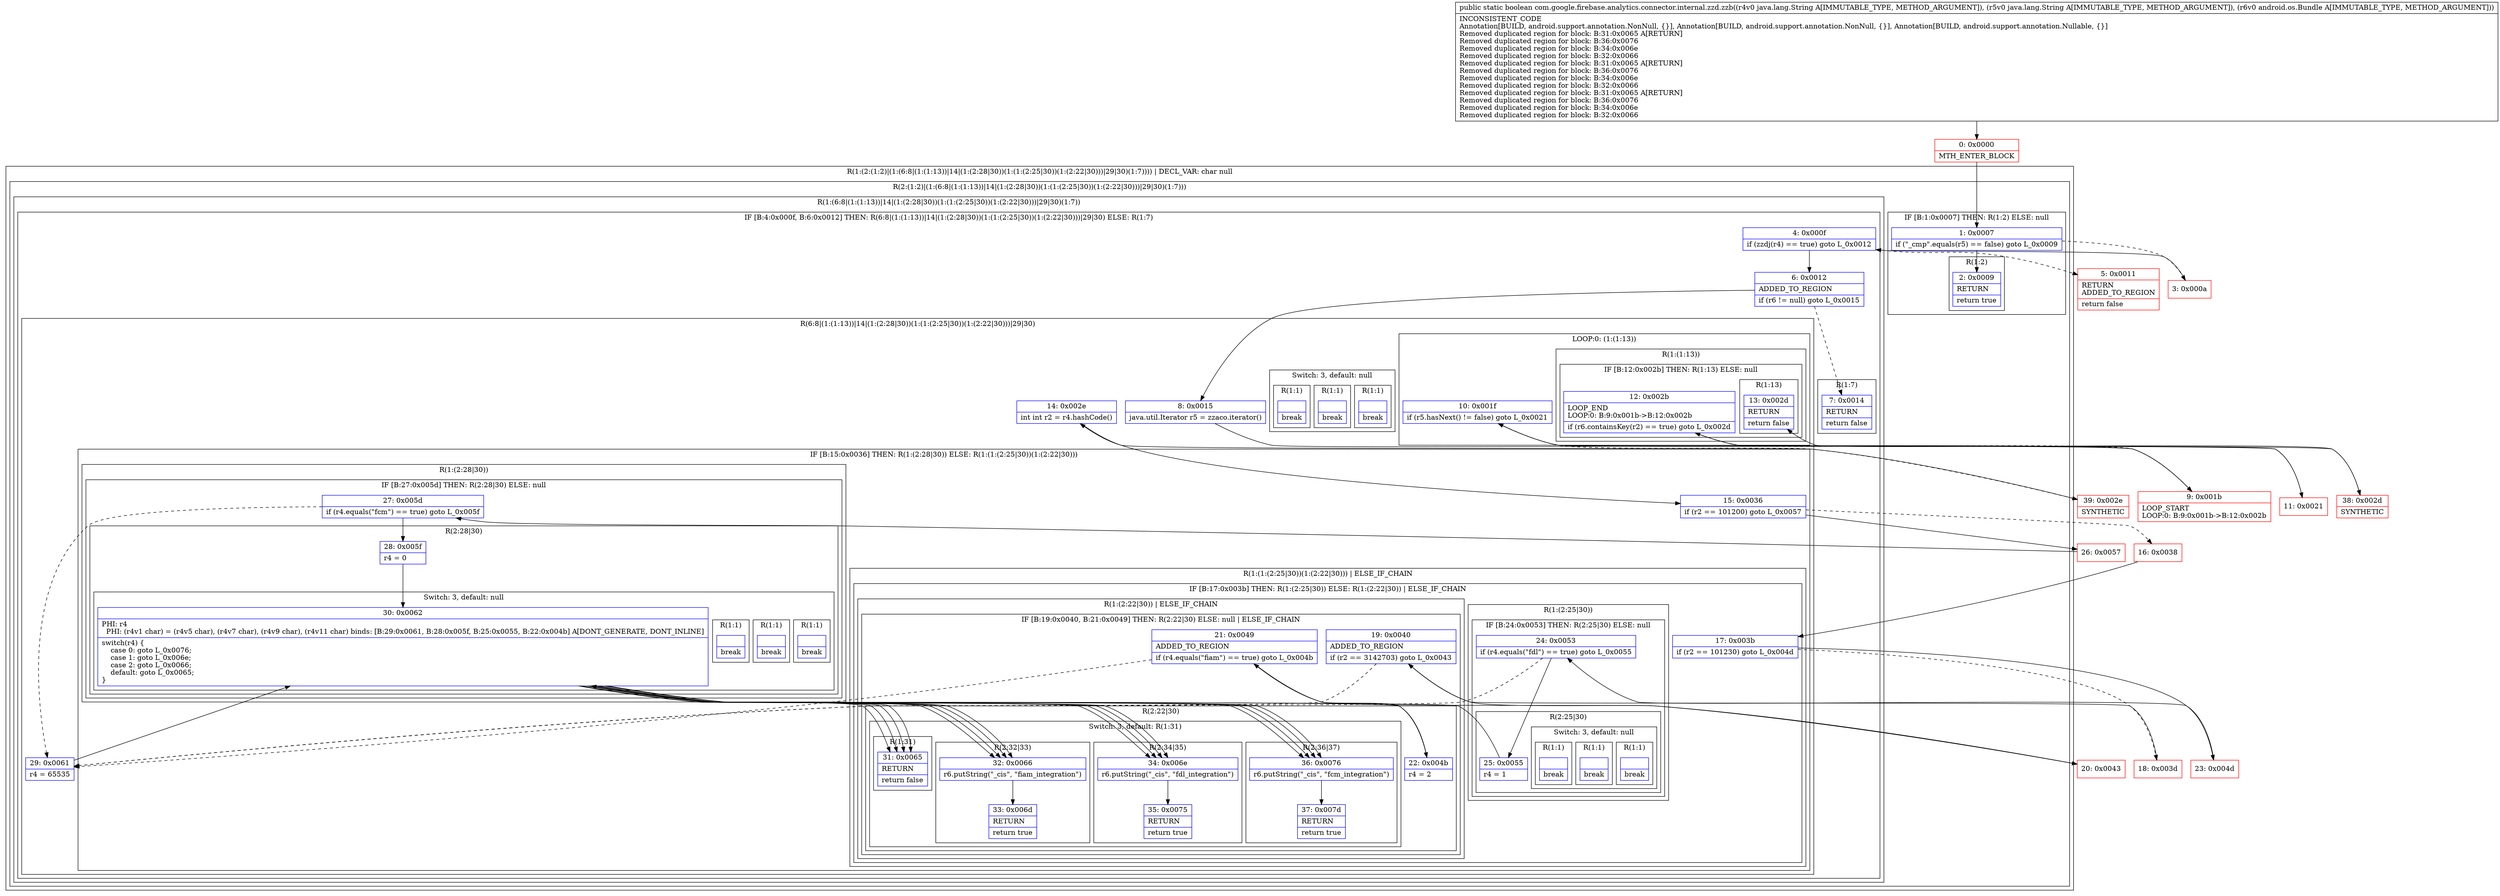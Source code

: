 digraph "CFG forcom.google.firebase.analytics.connector.internal.zzd.zzb(Ljava\/lang\/String;Ljava\/lang\/String;Landroid\/os\/Bundle;)Z" {
subgraph cluster_Region_857731950 {
label = "R(1:(2:(1:2)|(1:(6:8|(1:(1:13))|14|(1:(2:28|30))(1:(1:(2:25|30))(1:(2:22|30)))|29|30)(1:7)))) | DECL_VAR: char null\l";
node [shape=record,color=blue];
subgraph cluster_Region_677138859 {
label = "R(2:(1:2)|(1:(6:8|(1:(1:13))|14|(1:(2:28|30))(1:(1:(2:25|30))(1:(2:22|30)))|29|30)(1:7)))";
node [shape=record,color=blue];
subgraph cluster_IfRegion_314546785 {
label = "IF [B:1:0x0007] THEN: R(1:2) ELSE: null";
node [shape=record,color=blue];
Node_1 [shape=record,label="{1\:\ 0x0007|if (\"_cmp\".equals(r5) == false) goto L_0x0009\l}"];
subgraph cluster_Region_1712727632 {
label = "R(1:2)";
node [shape=record,color=blue];
Node_2 [shape=record,label="{2\:\ 0x0009|RETURN\l|return true\l}"];
}
}
subgraph cluster_Region_719203711 {
label = "R(1:(6:8|(1:(1:13))|14|(1:(2:28|30))(1:(1:(2:25|30))(1:(2:22|30)))|29|30)(1:7))";
node [shape=record,color=blue];
subgraph cluster_IfRegion_1615196294 {
label = "IF [B:4:0x000f, B:6:0x0012] THEN: R(6:8|(1:(1:13))|14|(1:(2:28|30))(1:(1:(2:25|30))(1:(2:22|30)))|29|30) ELSE: R(1:7)";
node [shape=record,color=blue];
Node_4 [shape=record,label="{4\:\ 0x000f|if (zzdj(r4) == true) goto L_0x0012\l}"];
Node_6 [shape=record,label="{6\:\ 0x0012|ADDED_TO_REGION\l|if (r6 != null) goto L_0x0015\l}"];
subgraph cluster_Region_649465256 {
label = "R(6:8|(1:(1:13))|14|(1:(2:28|30))(1:(1:(2:25|30))(1:(2:22|30)))|29|30)";
node [shape=record,color=blue];
Node_8 [shape=record,label="{8\:\ 0x0015|java.util.Iterator r5 = zzaco.iterator()\l}"];
subgraph cluster_LoopRegion_247923325 {
label = "LOOP:0: (1:(1:13))";
node [shape=record,color=blue];
Node_10 [shape=record,label="{10\:\ 0x001f|if (r5.hasNext() != false) goto L_0x0021\l}"];
subgraph cluster_Region_1496617299 {
label = "R(1:(1:13))";
node [shape=record,color=blue];
subgraph cluster_IfRegion_39516895 {
label = "IF [B:12:0x002b] THEN: R(1:13) ELSE: null";
node [shape=record,color=blue];
Node_12 [shape=record,label="{12\:\ 0x002b|LOOP_END\lLOOP:0: B:9:0x001b\-\>B:12:0x002b\l|if (r6.containsKey(r2) == true) goto L_0x002d\l}"];
subgraph cluster_Region_1305799634 {
label = "R(1:13)";
node [shape=record,color=blue];
Node_13 [shape=record,label="{13\:\ 0x002d|RETURN\l|return false\l}"];
}
}
}
}
Node_14 [shape=record,label="{14\:\ 0x002e|int int r2 = r4.hashCode()\l}"];
subgraph cluster_IfRegion_1323136651 {
label = "IF [B:15:0x0036] THEN: R(1:(2:28|30)) ELSE: R(1:(1:(2:25|30))(1:(2:22|30)))";
node [shape=record,color=blue];
Node_15 [shape=record,label="{15\:\ 0x0036|if (r2 == 101200) goto L_0x0057\l}"];
subgraph cluster_Region_2075577599 {
label = "R(1:(2:28|30))";
node [shape=record,color=blue];
subgraph cluster_IfRegion_116749523 {
label = "IF [B:27:0x005d] THEN: R(2:28|30) ELSE: null";
node [shape=record,color=blue];
Node_27 [shape=record,label="{27\:\ 0x005d|if (r4.equals(\"fcm\") == true) goto L_0x005f\l}"];
subgraph cluster_Region_1042392657 {
label = "R(2:28|30)";
node [shape=record,color=blue];
Node_28 [shape=record,label="{28\:\ 0x005f|r4 = 0\l}"];
subgraph cluster_SwitchRegion_1395452624 {
label = "Switch: 3, default: null";
node [shape=record,color=blue];
Node_30 [shape=record,label="{30\:\ 0x0062|PHI: r4 \l  PHI: (r4v1 char) = (r4v5 char), (r4v7 char), (r4v9 char), (r4v11 char) binds: [B:29:0x0061, B:28:0x005f, B:25:0x0055, B:22:0x004b] A[DONT_GENERATE, DONT_INLINE]\l|switch(r4) \{\l    case 0: goto L_0x0076;\l    case 1: goto L_0x006e;\l    case 2: goto L_0x0066;\l    default: goto L_0x0065;\l\}\l}"];
subgraph cluster_Region_969670940 {
label = "R(1:1)";
node [shape=record,color=blue];
Node_InsnContainer_1959850990 [shape=record,label="{|break\l}"];
}
subgraph cluster_Region_1504592459 {
label = "R(1:1)";
node [shape=record,color=blue];
Node_InsnContainer_1835030980 [shape=record,label="{|break\l}"];
}
subgraph cluster_Region_880632213 {
label = "R(1:1)";
node [shape=record,color=blue];
Node_InsnContainer_1203874679 [shape=record,label="{|break\l}"];
}
}
}
}
}
subgraph cluster_Region_1817581022 {
label = "R(1:(1:(2:25|30))(1:(2:22|30))) | ELSE_IF_CHAIN\l";
node [shape=record,color=blue];
subgraph cluster_IfRegion_1360554779 {
label = "IF [B:17:0x003b] THEN: R(1:(2:25|30)) ELSE: R(1:(2:22|30)) | ELSE_IF_CHAIN\l";
node [shape=record,color=blue];
Node_17 [shape=record,label="{17\:\ 0x003b|if (r2 == 101230) goto L_0x004d\l}"];
subgraph cluster_Region_51896297 {
label = "R(1:(2:25|30))";
node [shape=record,color=blue];
subgraph cluster_IfRegion_1555654615 {
label = "IF [B:24:0x0053] THEN: R(2:25|30) ELSE: null";
node [shape=record,color=blue];
Node_24 [shape=record,label="{24\:\ 0x0053|if (r4.equals(\"fdl\") == true) goto L_0x0055\l}"];
subgraph cluster_Region_468579888 {
label = "R(2:25|30)";
node [shape=record,color=blue];
Node_25 [shape=record,label="{25\:\ 0x0055|r4 = 1\l}"];
subgraph cluster_SwitchRegion_384431396 {
label = "Switch: 3, default: null";
node [shape=record,color=blue];
Node_30 [shape=record,label="{30\:\ 0x0062|PHI: r4 \l  PHI: (r4v1 char) = (r4v5 char), (r4v7 char), (r4v9 char), (r4v11 char) binds: [B:29:0x0061, B:28:0x005f, B:25:0x0055, B:22:0x004b] A[DONT_GENERATE, DONT_INLINE]\l|switch(r4) \{\l    case 0: goto L_0x0076;\l    case 1: goto L_0x006e;\l    case 2: goto L_0x0066;\l    default: goto L_0x0065;\l\}\l}"];
subgraph cluster_Region_1246620354 {
label = "R(1:1)";
node [shape=record,color=blue];
Node_InsnContainer_1998101749 [shape=record,label="{|break\l}"];
}
subgraph cluster_Region_1619581470 {
label = "R(1:1)";
node [shape=record,color=blue];
Node_InsnContainer_965825534 [shape=record,label="{|break\l}"];
}
subgraph cluster_Region_481273332 {
label = "R(1:1)";
node [shape=record,color=blue];
Node_InsnContainer_795049376 [shape=record,label="{|break\l}"];
}
}
}
}
}
subgraph cluster_Region_161290872 {
label = "R(1:(2:22|30)) | ELSE_IF_CHAIN\l";
node [shape=record,color=blue];
subgraph cluster_IfRegion_686564777 {
label = "IF [B:19:0x0040, B:21:0x0049] THEN: R(2:22|30) ELSE: null | ELSE_IF_CHAIN\l";
node [shape=record,color=blue];
Node_19 [shape=record,label="{19\:\ 0x0040|ADDED_TO_REGION\l|if (r2 == 3142703) goto L_0x0043\l}"];
Node_21 [shape=record,label="{21\:\ 0x0049|ADDED_TO_REGION\l|if (r4.equals(\"fiam\") == true) goto L_0x004b\l}"];
subgraph cluster_Region_155125477 {
label = "R(2:22|30)";
node [shape=record,color=blue];
Node_22 [shape=record,label="{22\:\ 0x004b|r4 = 2\l}"];
subgraph cluster_SwitchRegion_983610902 {
label = "Switch: 3, default: R(1:31)";
node [shape=record,color=blue];
Node_30 [shape=record,label="{30\:\ 0x0062|PHI: r4 \l  PHI: (r4v1 char) = (r4v5 char), (r4v7 char), (r4v9 char), (r4v11 char) binds: [B:29:0x0061, B:28:0x005f, B:25:0x0055, B:22:0x004b] A[DONT_GENERATE, DONT_INLINE]\l|switch(r4) \{\l    case 0: goto L_0x0076;\l    case 1: goto L_0x006e;\l    case 2: goto L_0x0066;\l    default: goto L_0x0065;\l\}\l}"];
subgraph cluster_Region_1539388595 {
label = "R(2:36|37)";
node [shape=record,color=blue];
Node_36 [shape=record,label="{36\:\ 0x0076|r6.putString(\"_cis\", \"fcm_integration\")\l}"];
Node_37 [shape=record,label="{37\:\ 0x007d|RETURN\l|return true\l}"];
}
subgraph cluster_Region_1878776854 {
label = "R(2:34|35)";
node [shape=record,color=blue];
Node_34 [shape=record,label="{34\:\ 0x006e|r6.putString(\"_cis\", \"fdl_integration\")\l}"];
Node_35 [shape=record,label="{35\:\ 0x0075|RETURN\l|return true\l}"];
}
subgraph cluster_Region_240403787 {
label = "R(2:32|33)";
node [shape=record,color=blue];
Node_32 [shape=record,label="{32\:\ 0x0066|r6.putString(\"_cis\", \"fiam_integration\")\l}"];
Node_33 [shape=record,label="{33\:\ 0x006d|RETURN\l|return true\l}"];
}
subgraph cluster_Region_830161553 {
label = "R(1:31)";
node [shape=record,color=blue];
Node_31 [shape=record,label="{31\:\ 0x0065|RETURN\l|return false\l}"];
}
}
}
}
}
}
}
}
Node_29 [shape=record,label="{29\:\ 0x0061|r4 = 65535\l}"];
subgraph cluster_SwitchRegion_1674419361 {
label = "Switch: 3, default: null";
node [shape=record,color=blue];
Node_30 [shape=record,label="{30\:\ 0x0062|PHI: r4 \l  PHI: (r4v1 char) = (r4v5 char), (r4v7 char), (r4v9 char), (r4v11 char) binds: [B:29:0x0061, B:28:0x005f, B:25:0x0055, B:22:0x004b] A[DONT_GENERATE, DONT_INLINE]\l|switch(r4) \{\l    case 0: goto L_0x0076;\l    case 1: goto L_0x006e;\l    case 2: goto L_0x0066;\l    default: goto L_0x0065;\l\}\l}"];
subgraph cluster_Region_1382541218 {
label = "R(1:1)";
node [shape=record,color=blue];
Node_InsnContainer_2117443256 [shape=record,label="{|break\l}"];
}
subgraph cluster_Region_355542053 {
label = "R(1:1)";
node [shape=record,color=blue];
Node_InsnContainer_437684918 [shape=record,label="{|break\l}"];
}
subgraph cluster_Region_2007053473 {
label = "R(1:1)";
node [shape=record,color=blue];
Node_InsnContainer_624141491 [shape=record,label="{|break\l}"];
}
}
}
subgraph cluster_Region_960478268 {
label = "R(1:7)";
node [shape=record,color=blue];
Node_7 [shape=record,label="{7\:\ 0x0014|RETURN\l|return false\l}"];
}
}
}
}
}
Node_0 [shape=record,color=red,label="{0\:\ 0x0000|MTH_ENTER_BLOCK\l}"];
Node_3 [shape=record,color=red,label="{3\:\ 0x000a}"];
Node_5 [shape=record,color=red,label="{5\:\ 0x0011|RETURN\lADDED_TO_REGION\l|return false\l}"];
Node_9 [shape=record,color=red,label="{9\:\ 0x001b|LOOP_START\lLOOP:0: B:9:0x001b\-\>B:12:0x002b\l}"];
Node_11 [shape=record,color=red,label="{11\:\ 0x0021}"];
Node_16 [shape=record,color=red,label="{16\:\ 0x0038}"];
Node_18 [shape=record,color=red,label="{18\:\ 0x003d}"];
Node_20 [shape=record,color=red,label="{20\:\ 0x0043}"];
Node_23 [shape=record,color=red,label="{23\:\ 0x004d}"];
Node_26 [shape=record,color=red,label="{26\:\ 0x0057}"];
Node_38 [shape=record,color=red,label="{38\:\ 0x002d|SYNTHETIC\l}"];
Node_39 [shape=record,color=red,label="{39\:\ 0x002e|SYNTHETIC\l}"];
MethodNode[shape=record,label="{public static boolean com.google.firebase.analytics.connector.internal.zzd.zzb((r4v0 java.lang.String A[IMMUTABLE_TYPE, METHOD_ARGUMENT]), (r5v0 java.lang.String A[IMMUTABLE_TYPE, METHOD_ARGUMENT]), (r6v0 android.os.Bundle A[IMMUTABLE_TYPE, METHOD_ARGUMENT]))  | INCONSISTENT_CODE\lAnnotation[BUILD, android.support.annotation.NonNull, \{\}], Annotation[BUILD, android.support.annotation.NonNull, \{\}], Annotation[BUILD, android.support.annotation.Nullable, \{\}]\lRemoved duplicated region for block: B:31:0x0065 A[RETURN]\lRemoved duplicated region for block: B:36:0x0076 \lRemoved duplicated region for block: B:34:0x006e \lRemoved duplicated region for block: B:32:0x0066 \lRemoved duplicated region for block: B:31:0x0065 A[RETURN]\lRemoved duplicated region for block: B:36:0x0076 \lRemoved duplicated region for block: B:34:0x006e \lRemoved duplicated region for block: B:32:0x0066 \lRemoved duplicated region for block: B:31:0x0065 A[RETURN]\lRemoved duplicated region for block: B:36:0x0076 \lRemoved duplicated region for block: B:34:0x006e \lRemoved duplicated region for block: B:32:0x0066 \l}"];
MethodNode -> Node_0;
Node_1 -> Node_2;
Node_1 -> Node_3[style=dashed];
Node_4 -> Node_5[style=dashed];
Node_4 -> Node_6;
Node_6 -> Node_7[style=dashed];
Node_6 -> Node_8;
Node_8 -> Node_9;
Node_10 -> Node_11;
Node_10 -> Node_39[style=dashed];
Node_12 -> Node_9[style=dashed];
Node_12 -> Node_38;
Node_14 -> Node_15;
Node_15 -> Node_16[style=dashed];
Node_15 -> Node_26;
Node_27 -> Node_28;
Node_27 -> Node_29[style=dashed];
Node_28 -> Node_30;
Node_30 -> Node_31;
Node_30 -> Node_32;
Node_30 -> Node_34;
Node_30 -> Node_36;
Node_17 -> Node_18[style=dashed];
Node_17 -> Node_23;
Node_24 -> Node_25;
Node_24 -> Node_29[style=dashed];
Node_25 -> Node_30;
Node_30 -> Node_31;
Node_30 -> Node_32;
Node_30 -> Node_34;
Node_30 -> Node_36;
Node_19 -> Node_20;
Node_19 -> Node_29[style=dashed];
Node_21 -> Node_22;
Node_21 -> Node_29[style=dashed];
Node_22 -> Node_30;
Node_30 -> Node_31;
Node_30 -> Node_32;
Node_30 -> Node_34;
Node_30 -> Node_36;
Node_36 -> Node_37;
Node_34 -> Node_35;
Node_32 -> Node_33;
Node_29 -> Node_30;
Node_30 -> Node_31;
Node_30 -> Node_32;
Node_30 -> Node_34;
Node_30 -> Node_36;
Node_0 -> Node_1;
Node_3 -> Node_4;
Node_9 -> Node_10;
Node_11 -> Node_12;
Node_16 -> Node_17;
Node_18 -> Node_19;
Node_20 -> Node_21;
Node_23 -> Node_24;
Node_26 -> Node_27;
Node_38 -> Node_13;
Node_39 -> Node_14;
}

